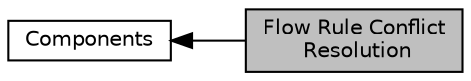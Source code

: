 digraph "Flow Rule Conflict Resolution"
{
  edge [fontname="Helvetica",fontsize="10",labelfontname="Helvetica",labelfontsize="10"];
  node [fontname="Helvetica",fontsize="10",shape=record];
  rankdir=LR;
  Node0 [label="Flow Rule Conflict\l Resolution",height=0.2,width=0.4,color="black", fillcolor="grey75", style="filled", fontcolor="black"];
  Node1 [label="Components",height=0.2,width=0.4,color="black", fillcolor="white", style="filled",URL="$group__compnt.html"];
  Node1->Node0 [shape=plaintext, dir="back", style="solid"];
}
